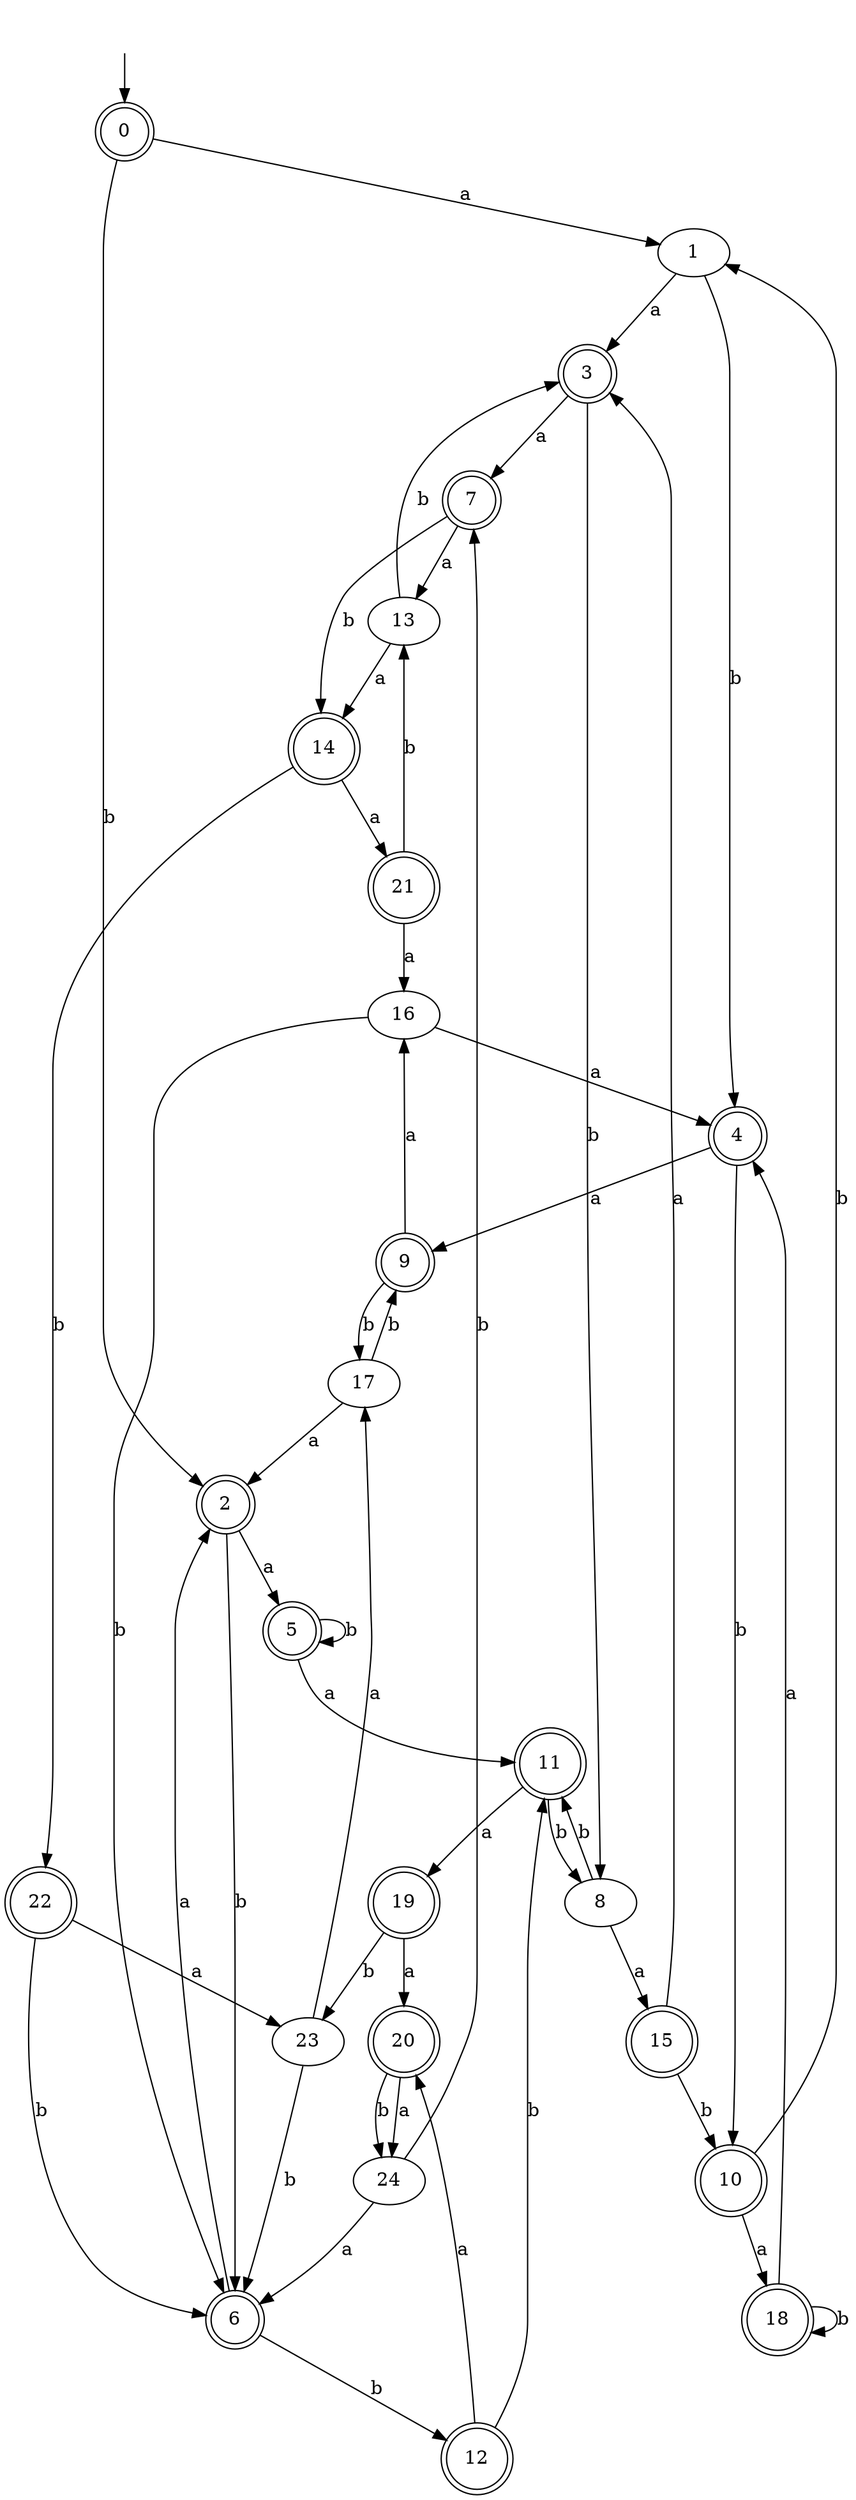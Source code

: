 digraph RandomDFA {
  __start0 [label="", shape=none];
  __start0 -> 0 [label=""];
  0 [shape=circle] [shape=doublecircle]
  0 -> 1 [label="a"]
  0 -> 2 [label="b"]
  1
  1 -> 3 [label="a"]
  1 -> 4 [label="b"]
  2 [shape=doublecircle]
  2 -> 5 [label="a"]
  2 -> 6 [label="b"]
  3 [shape=doublecircle]
  3 -> 7 [label="a"]
  3 -> 8 [label="b"]
  4 [shape=doublecircle]
  4 -> 9 [label="a"]
  4 -> 10 [label="b"]
  5 [shape=doublecircle]
  5 -> 11 [label="a"]
  5 -> 5 [label="b"]
  6 [shape=doublecircle]
  6 -> 2 [label="a"]
  6 -> 12 [label="b"]
  7 [shape=doublecircle]
  7 -> 13 [label="a"]
  7 -> 14 [label="b"]
  8
  8 -> 15 [label="a"]
  8 -> 11 [label="b"]
  9 [shape=doublecircle]
  9 -> 16 [label="a"]
  9 -> 17 [label="b"]
  10 [shape=doublecircle]
  10 -> 18 [label="a"]
  10 -> 1 [label="b"]
  11 [shape=doublecircle]
  11 -> 19 [label="a"]
  11 -> 8 [label="b"]
  12 [shape=doublecircle]
  12 -> 20 [label="a"]
  12 -> 11 [label="b"]
  13
  13 -> 14 [label="a"]
  13 -> 3 [label="b"]
  14 [shape=doublecircle]
  14 -> 21 [label="a"]
  14 -> 22 [label="b"]
  15 [shape=doublecircle]
  15 -> 3 [label="a"]
  15 -> 10 [label="b"]
  16
  16 -> 4 [label="a"]
  16 -> 6 [label="b"]
  17
  17 -> 2 [label="a"]
  17 -> 9 [label="b"]
  18 [shape=doublecircle]
  18 -> 4 [label="a"]
  18 -> 18 [label="b"]
  19 [shape=doublecircle]
  19 -> 20 [label="a"]
  19 -> 23 [label="b"]
  20 [shape=doublecircle]
  20 -> 24 [label="a"]
  20 -> 24 [label="b"]
  21 [shape=doublecircle]
  21 -> 16 [label="a"]
  21 -> 13 [label="b"]
  22 [shape=doublecircle]
  22 -> 23 [label="a"]
  22 -> 6 [label="b"]
  23
  23 -> 17 [label="a"]
  23 -> 6 [label="b"]
  24
  24 -> 6 [label="a"]
  24 -> 7 [label="b"]
}
